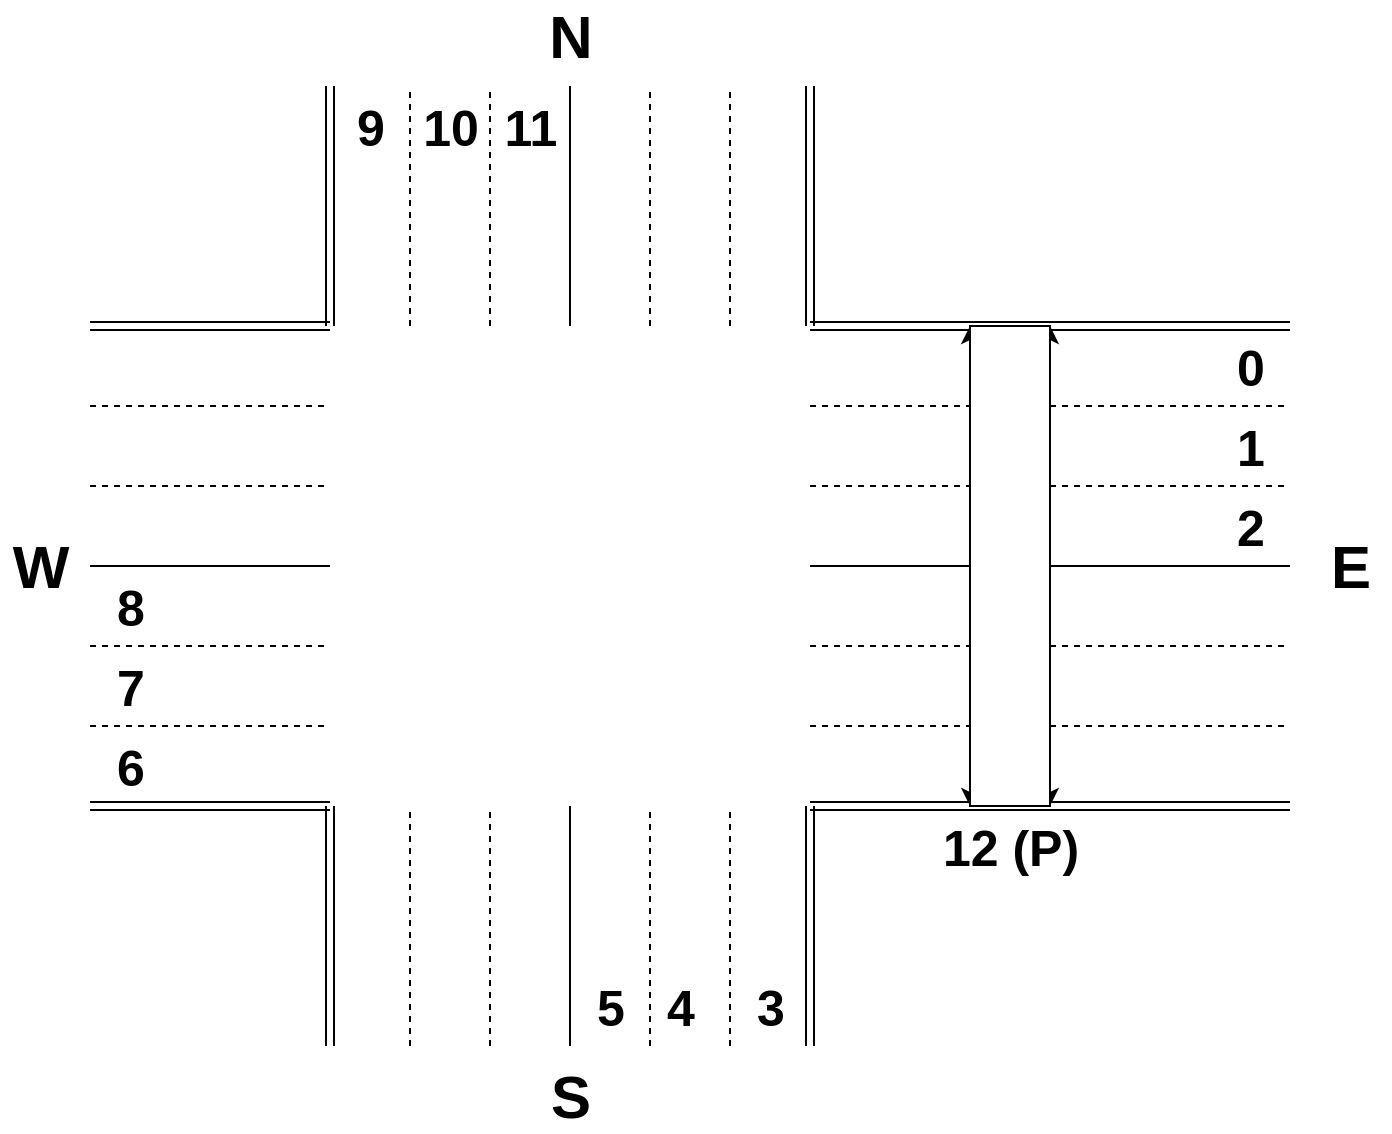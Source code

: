 <mxfile version="13.1.14" type="device"><diagram id="mWPmeu3xHAQiQdN73eV3" name="Page-1"><mxGraphModel dx="1395" dy="2068" grid="1" gridSize="10" guides="1" tooltips="1" connect="1" arrows="1" fold="1" page="1" pageScale="1" pageWidth="827" pageHeight="1169" math="0" shadow="0"><root><mxCell id="0"/><mxCell id="1" parent="0"/><mxCell id="bHK5qAZnZhR0EjszdGp7-2" value="" style="endArrow=none;html=1;" edge="1" parent="1"><mxGeometry width="50" height="50" relative="1" as="geometry"><mxPoint x="440" y="520" as="sourcePoint"/><mxPoint x="440" y="400" as="targetPoint"/></mxGeometry></mxCell><mxCell id="bHK5qAZnZhR0EjszdGp7-3" value="" style="shape=link;html=1;" edge="1" parent="1"><mxGeometry width="50" height="50" relative="1" as="geometry"><mxPoint x="320" y="520" as="sourcePoint"/><mxPoint x="320" y="400" as="targetPoint"/></mxGeometry></mxCell><mxCell id="bHK5qAZnZhR0EjszdGp7-4" value="" style="endArrow=none;dashed=1;html=1;" edge="1" parent="1"><mxGeometry width="50" height="50" relative="1" as="geometry"><mxPoint x="360" y="520" as="sourcePoint"/><mxPoint x="360" y="400" as="targetPoint"/></mxGeometry></mxCell><mxCell id="bHK5qAZnZhR0EjszdGp7-5" value="" style="endArrow=none;dashed=1;html=1;" edge="1" parent="1"><mxGeometry width="50" height="50" relative="1" as="geometry"><mxPoint x="400" y="520" as="sourcePoint"/><mxPoint x="400" y="400" as="targetPoint"/></mxGeometry></mxCell><mxCell id="bHK5qAZnZhR0EjszdGp7-6" value="" style="endArrow=none;dashed=1;html=1;" edge="1" parent="1"><mxGeometry width="50" height="50" relative="1" as="geometry"><mxPoint x="480" y="520" as="sourcePoint"/><mxPoint x="480" y="400" as="targetPoint"/></mxGeometry></mxCell><mxCell id="bHK5qAZnZhR0EjszdGp7-7" value="" style="endArrow=none;dashed=1;html=1;" edge="1" parent="1"><mxGeometry width="50" height="50" relative="1" as="geometry"><mxPoint x="520" y="520" as="sourcePoint"/><mxPoint x="520" y="400" as="targetPoint"/></mxGeometry></mxCell><mxCell id="bHK5qAZnZhR0EjszdGp7-9" value="" style="shape=link;html=1;" edge="1" parent="1"><mxGeometry width="50" height="50" relative="1" as="geometry"><mxPoint x="560" y="520" as="sourcePoint"/><mxPoint x="560" y="400" as="targetPoint"/></mxGeometry></mxCell><mxCell id="bHK5qAZnZhR0EjszdGp7-11" value="" style="endArrow=none;html=1;" edge="1" parent="1"><mxGeometry width="50" height="50" relative="1" as="geometry"><mxPoint x="440" y="160" as="sourcePoint"/><mxPoint x="440" y="40" as="targetPoint"/></mxGeometry></mxCell><mxCell id="bHK5qAZnZhR0EjszdGp7-12" value="" style="shape=link;html=1;" edge="1" parent="1"><mxGeometry width="50" height="50" relative="1" as="geometry"><mxPoint x="320" y="160" as="sourcePoint"/><mxPoint x="320" y="40" as="targetPoint"/></mxGeometry></mxCell><mxCell id="bHK5qAZnZhR0EjszdGp7-13" value="" style="endArrow=none;dashed=1;html=1;" edge="1" parent="1"><mxGeometry width="50" height="50" relative="1" as="geometry"><mxPoint x="360" y="160" as="sourcePoint"/><mxPoint x="360" y="40" as="targetPoint"/></mxGeometry></mxCell><mxCell id="bHK5qAZnZhR0EjszdGp7-14" value="" style="endArrow=none;dashed=1;html=1;" edge="1" parent="1"><mxGeometry width="50" height="50" relative="1" as="geometry"><mxPoint x="400" y="160" as="sourcePoint"/><mxPoint x="400" y="40" as="targetPoint"/></mxGeometry></mxCell><mxCell id="bHK5qAZnZhR0EjszdGp7-15" value="" style="endArrow=none;dashed=1;html=1;" edge="1" parent="1"><mxGeometry width="50" height="50" relative="1" as="geometry"><mxPoint x="480" y="160" as="sourcePoint"/><mxPoint x="480" y="40" as="targetPoint"/></mxGeometry></mxCell><mxCell id="bHK5qAZnZhR0EjszdGp7-16" value="" style="endArrow=none;dashed=1;html=1;" edge="1" parent="1"><mxGeometry width="50" height="50" relative="1" as="geometry"><mxPoint x="520" y="160" as="sourcePoint"/><mxPoint x="520" y="40" as="targetPoint"/></mxGeometry></mxCell><mxCell id="bHK5qAZnZhR0EjszdGp7-17" value="" style="shape=link;html=1;" edge="1" parent="1"><mxGeometry width="50" height="50" relative="1" as="geometry"><mxPoint x="560" y="160" as="sourcePoint"/><mxPoint x="560" y="40" as="targetPoint"/></mxGeometry></mxCell><mxCell id="bHK5qAZnZhR0EjszdGp7-25" value="" style="endArrow=none;html=1;" edge="1" parent="1"><mxGeometry width="50" height="50" relative="1" as="geometry"><mxPoint x="200" y="280" as="sourcePoint"/><mxPoint x="320" y="280" as="targetPoint"/></mxGeometry></mxCell><mxCell id="bHK5qAZnZhR0EjszdGp7-26" value="" style="shape=link;html=1;" edge="1" parent="1"><mxGeometry width="50" height="50" relative="1" as="geometry"><mxPoint x="200" y="160" as="sourcePoint"/><mxPoint x="320" y="160" as="targetPoint"/></mxGeometry></mxCell><mxCell id="bHK5qAZnZhR0EjszdGp7-27" value="" style="endArrow=none;dashed=1;html=1;" edge="1" parent="1"><mxGeometry width="50" height="50" relative="1" as="geometry"><mxPoint x="200" y="200" as="sourcePoint"/><mxPoint x="320" y="200" as="targetPoint"/></mxGeometry></mxCell><mxCell id="bHK5qAZnZhR0EjszdGp7-28" value="" style="endArrow=none;dashed=1;html=1;" edge="1" parent="1"><mxGeometry width="50" height="50" relative="1" as="geometry"><mxPoint x="200" y="240" as="sourcePoint"/><mxPoint x="320" y="240" as="targetPoint"/></mxGeometry></mxCell><mxCell id="bHK5qAZnZhR0EjszdGp7-29" value="" style="endArrow=none;dashed=1;html=1;" edge="1" parent="1"><mxGeometry width="50" height="50" relative="1" as="geometry"><mxPoint x="200" y="320" as="sourcePoint"/><mxPoint x="320" y="320" as="targetPoint"/></mxGeometry></mxCell><mxCell id="bHK5qAZnZhR0EjszdGp7-30" value="" style="endArrow=none;dashed=1;html=1;" edge="1" parent="1"><mxGeometry width="50" height="50" relative="1" as="geometry"><mxPoint x="200" y="360" as="sourcePoint"/><mxPoint x="320" y="360" as="targetPoint"/></mxGeometry></mxCell><mxCell id="bHK5qAZnZhR0EjszdGp7-31" value="" style="shape=link;html=1;" edge="1" parent="1"><mxGeometry width="50" height="50" relative="1" as="geometry"><mxPoint x="200" y="400" as="sourcePoint"/><mxPoint x="320" y="400" as="targetPoint"/></mxGeometry></mxCell><mxCell id="bHK5qAZnZhR0EjszdGp7-39" value="" style="endArrow=none;html=1;" edge="1" parent="1"><mxGeometry width="50" height="50" relative="1" as="geometry"><mxPoint x="560" y="280.0" as="sourcePoint"/><mxPoint x="800" y="280" as="targetPoint"/></mxGeometry></mxCell><mxCell id="bHK5qAZnZhR0EjszdGp7-40" value="" style="shape=link;html=1;" edge="1" parent="1"><mxGeometry width="50" height="50" relative="1" as="geometry"><mxPoint x="560" y="160" as="sourcePoint"/><mxPoint x="800" y="160" as="targetPoint"/></mxGeometry></mxCell><mxCell id="bHK5qAZnZhR0EjszdGp7-41" value="" style="endArrow=none;dashed=1;html=1;" edge="1" parent="1"><mxGeometry width="50" height="50" relative="1" as="geometry"><mxPoint x="560" y="200" as="sourcePoint"/><mxPoint x="800" y="200" as="targetPoint"/></mxGeometry></mxCell><mxCell id="bHK5qAZnZhR0EjszdGp7-42" value="" style="endArrow=none;dashed=1;html=1;" edge="1" parent="1"><mxGeometry width="50" height="50" relative="1" as="geometry"><mxPoint x="560" y="240.0" as="sourcePoint"/><mxPoint x="800" y="240" as="targetPoint"/></mxGeometry></mxCell><mxCell id="bHK5qAZnZhR0EjszdGp7-43" value="" style="endArrow=none;dashed=1;html=1;" edge="1" parent="1"><mxGeometry width="50" height="50" relative="1" as="geometry"><mxPoint x="560" y="320.0" as="sourcePoint"/><mxPoint x="800" y="320" as="targetPoint"/></mxGeometry></mxCell><mxCell id="bHK5qAZnZhR0EjszdGp7-44" value="" style="endArrow=none;dashed=1;html=1;" edge="1" parent="1"><mxGeometry width="50" height="50" relative="1" as="geometry"><mxPoint x="560" y="360.0" as="sourcePoint"/><mxPoint x="800" y="360" as="targetPoint"/></mxGeometry></mxCell><mxCell id="bHK5qAZnZhR0EjszdGp7-45" value="" style="shape=link;html=1;" edge="1" parent="1"><mxGeometry width="50" height="50" relative="1" as="geometry"><mxPoint x="560" y="400" as="sourcePoint"/><mxPoint x="800" y="400" as="targetPoint"/></mxGeometry></mxCell><mxCell id="bHK5qAZnZhR0EjszdGp7-47" value="&lt;font size=&quot;1&quot;&gt;&lt;b style=&quot;font-size: 25px&quot;&gt;9&lt;/b&gt;&lt;/font&gt;" style="text;html=1;align=center;verticalAlign=middle;resizable=0;points=[];autosize=1;" vertex="1" parent="1"><mxGeometry x="325" y="50" width="30" height="20" as="geometry"/></mxCell><mxCell id="bHK5qAZnZhR0EjszdGp7-48" value="&lt;font style=&quot;font-size: 25px&quot;&gt;&lt;b&gt;10&lt;/b&gt;&lt;/font&gt;" style="text;html=1;align=center;verticalAlign=middle;resizable=0;points=[];autosize=1;" vertex="1" parent="1"><mxGeometry x="360" y="50" width="40" height="20" as="geometry"/></mxCell><mxCell id="bHK5qAZnZhR0EjszdGp7-49" value="&lt;font style=&quot;font-size: 25px&quot;&gt;&lt;b&gt;11&lt;/b&gt;&lt;/font&gt;" style="text;html=1;align=center;verticalAlign=middle;resizable=0;points=[];autosize=1;" vertex="1" parent="1"><mxGeometry x="400" y="50" width="40" height="20" as="geometry"/></mxCell><mxCell id="bHK5qAZnZhR0EjszdGp7-50" value="&lt;font style=&quot;font-size: 25px&quot;&gt;&lt;b&gt;0&lt;/b&gt;&lt;/font&gt;" style="text;html=1;align=center;verticalAlign=middle;resizable=0;points=[];autosize=1;" vertex="1" parent="1"><mxGeometry x="765" y="170" width="30" height="20" as="geometry"/></mxCell><mxCell id="bHK5qAZnZhR0EjszdGp7-51" value="&lt;font style=&quot;font-size: 25px&quot;&gt;&lt;b&gt;1&lt;/b&gt;&lt;/font&gt;" style="text;html=1;align=center;verticalAlign=middle;resizable=0;points=[];autosize=1;" vertex="1" parent="1"><mxGeometry x="765" y="210" width="30" height="20" as="geometry"/></mxCell><mxCell id="bHK5qAZnZhR0EjszdGp7-52" value="&lt;font style=&quot;font-size: 25px&quot;&gt;&lt;b&gt;2&lt;/b&gt;&lt;/font&gt;" style="text;html=1;align=center;verticalAlign=middle;resizable=0;points=[];autosize=1;" vertex="1" parent="1"><mxGeometry x="765" y="250" width="30" height="20" as="geometry"/></mxCell><mxCell id="bHK5qAZnZhR0EjszdGp7-53" value="&lt;b&gt;&lt;font style=&quot;font-size: 25px&quot;&gt;5&lt;/font&gt;&lt;/b&gt;" style="text;html=1;align=center;verticalAlign=middle;resizable=0;points=[];autosize=1;" vertex="1" parent="1"><mxGeometry x="445" y="490" width="30" height="20" as="geometry"/></mxCell><mxCell id="bHK5qAZnZhR0EjszdGp7-55" value="&lt;b&gt;&lt;font style=&quot;font-size: 25px&quot;&gt;3&lt;/font&gt;&lt;/b&gt;" style="text;html=1;align=center;verticalAlign=middle;resizable=0;points=[];autosize=1;" vertex="1" parent="1"><mxGeometry x="525" y="490" width="30" height="20" as="geometry"/></mxCell><mxCell id="bHK5qAZnZhR0EjszdGp7-56" value="&lt;b&gt;&lt;font style=&quot;font-size: 25px&quot;&gt;8&lt;/font&gt;&lt;/b&gt;" style="text;html=1;align=center;verticalAlign=middle;resizable=0;points=[];autosize=1;" vertex="1" parent="1"><mxGeometry x="205" y="290" width="30" height="20" as="geometry"/></mxCell><mxCell id="bHK5qAZnZhR0EjszdGp7-57" value="&lt;b&gt;&lt;font style=&quot;font-size: 25px&quot;&gt;7&lt;/font&gt;&lt;/b&gt;" style="text;html=1;align=center;verticalAlign=middle;resizable=0;points=[];autosize=1;" vertex="1" parent="1"><mxGeometry x="205" y="330" width="30" height="20" as="geometry"/></mxCell><mxCell id="bHK5qAZnZhR0EjszdGp7-58" value="&lt;font style=&quot;font-size: 25px&quot;&gt;&lt;b&gt;6&lt;/b&gt;&lt;/font&gt;" style="text;html=1;align=center;verticalAlign=middle;resizable=0;points=[];autosize=1;" vertex="1" parent="1"><mxGeometry x="205" y="370" width="30" height="20" as="geometry"/></mxCell><mxCell id="bHK5qAZnZhR0EjszdGp7-59" value="&lt;b&gt;&lt;font style=&quot;font-size: 30px&quot;&gt;W&lt;/font&gt;&lt;/b&gt;" style="text;html=1;align=center;verticalAlign=middle;resizable=0;points=[];autosize=1;" vertex="1" parent="1"><mxGeometry x="155" y="265" width="40" height="30" as="geometry"/></mxCell><mxCell id="bHK5qAZnZhR0EjszdGp7-63" value="&lt;font style=&quot;font-size: 30px&quot;&gt;&lt;b&gt;S&lt;/b&gt;&lt;/font&gt;" style="text;html=1;align=center;verticalAlign=middle;resizable=0;points=[];autosize=1;" vertex="1" parent="1"><mxGeometry x="420" y="530" width="40" height="30" as="geometry"/></mxCell><mxCell id="bHK5qAZnZhR0EjszdGp7-64" value="&lt;font style=&quot;font-size: 30px&quot;&gt;&lt;b&gt;N&lt;/b&gt;&lt;/font&gt;" style="text;html=1;align=center;verticalAlign=middle;resizable=0;points=[];autosize=1;" vertex="1" parent="1"><mxGeometry x="420" width="40" height="30" as="geometry"/></mxCell><mxCell id="bHK5qAZnZhR0EjszdGp7-65" value="&lt;b&gt;&lt;font style=&quot;font-size: 30px&quot;&gt;E&lt;/font&gt;&lt;/b&gt;" style="text;html=1;align=center;verticalAlign=middle;resizable=0;points=[];autosize=1;" vertex="1" parent="1"><mxGeometry x="810" y="265" width="40" height="30" as="geometry"/></mxCell><mxCell id="bHK5qAZnZhR0EjszdGp7-66" value="" style="endArrow=classic;startArrow=classic;html=1;" edge="1" parent="1"><mxGeometry width="50" height="50" relative="1" as="geometry"><mxPoint x="640" y="400" as="sourcePoint"/><mxPoint x="640" y="160" as="targetPoint"/></mxGeometry></mxCell><mxCell id="bHK5qAZnZhR0EjszdGp7-67" value="" style="endArrow=classic;startArrow=classic;html=1;" edge="1" parent="1"><mxGeometry width="50" height="50" relative="1" as="geometry"><mxPoint x="680" y="400" as="sourcePoint"/><mxPoint x="680" y="160" as="targetPoint"/></mxGeometry></mxCell><mxCell id="bHK5qAZnZhR0EjszdGp7-68" value="" style="rounded=0;whiteSpace=wrap;html=1;" vertex="1" parent="1"><mxGeometry x="640" y="160" width="40" height="240" as="geometry"/></mxCell><mxCell id="bHK5qAZnZhR0EjszdGp7-69" value="&lt;font style=&quot;font-size: 25px&quot;&gt;&lt;b&gt;12 (P)&lt;/b&gt;&lt;/font&gt;" style="text;html=1;align=center;verticalAlign=middle;resizable=0;points=[];autosize=1;" vertex="1" parent="1"><mxGeometry x="620" y="410" width="80" height="20" as="geometry"/></mxCell><mxCell id="bHK5qAZnZhR0EjszdGp7-70" value="&lt;b&gt;&lt;font style=&quot;font-size: 25px&quot;&gt;4&lt;/font&gt;&lt;/b&gt;" style="text;html=1;align=center;verticalAlign=middle;resizable=0;points=[];autosize=1;" vertex="1" parent="1"><mxGeometry x="480" y="490" width="30" height="20" as="geometry"/></mxCell></root></mxGraphModel></diagram></mxfile>